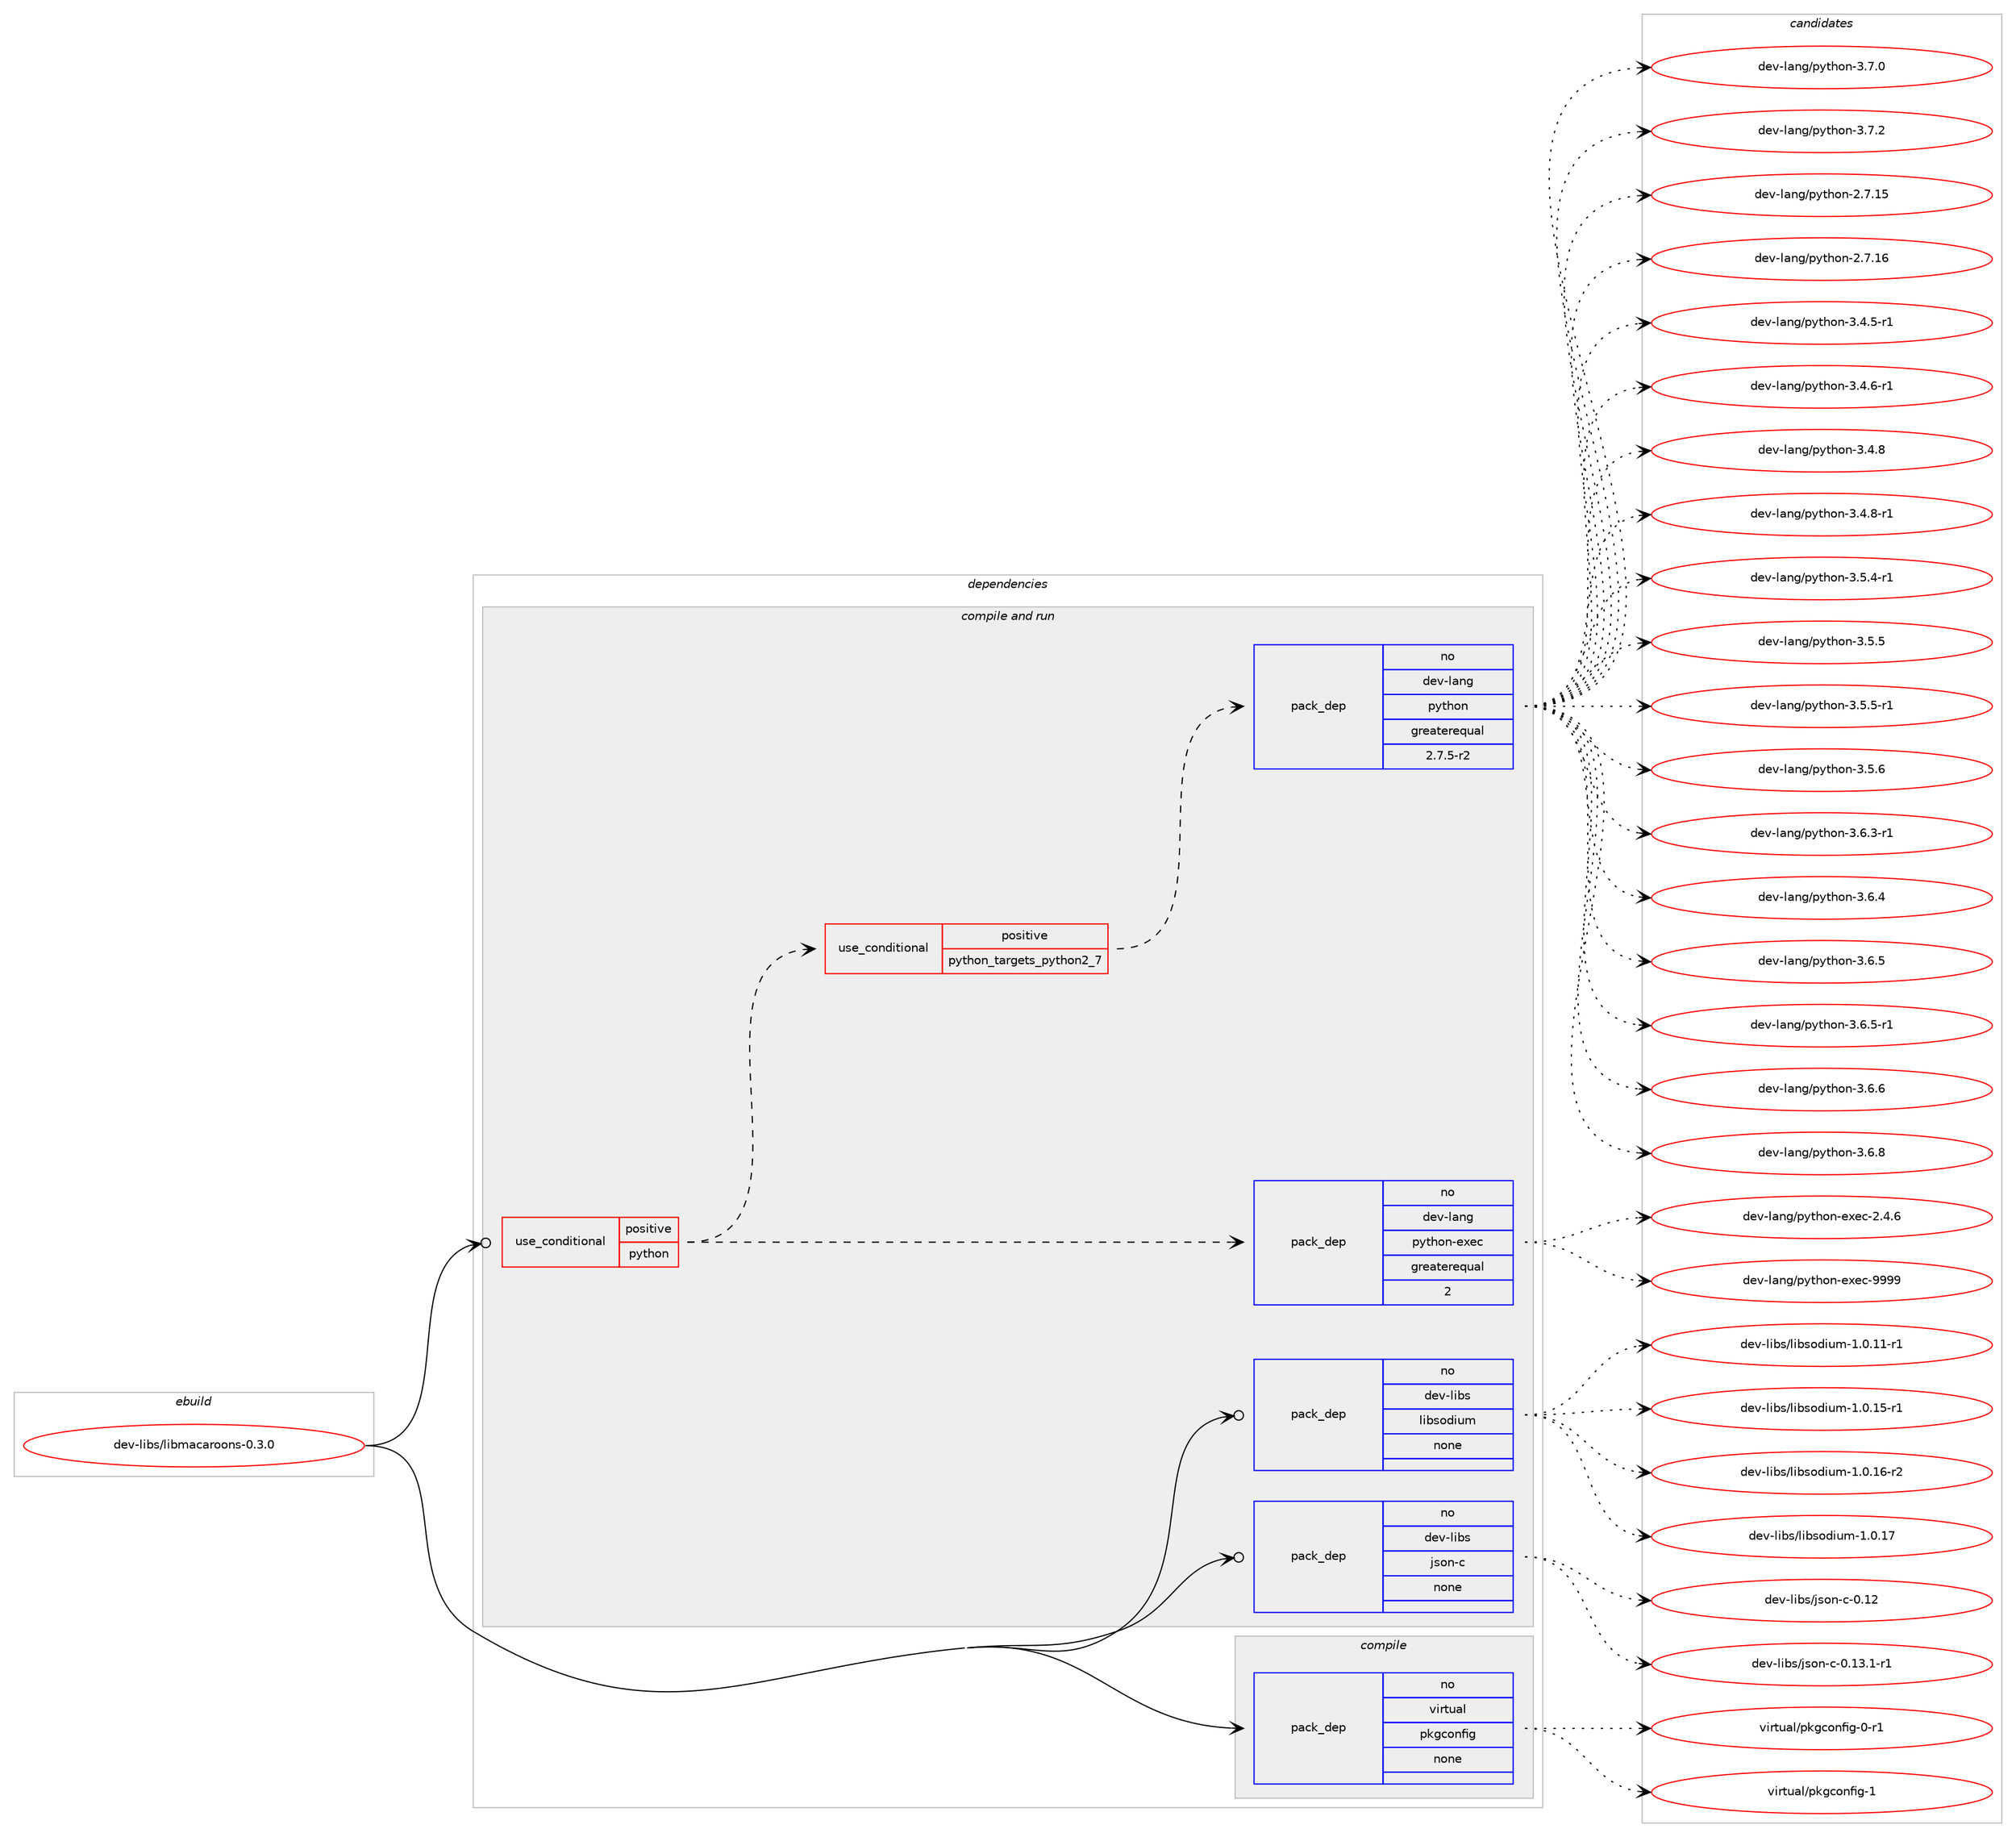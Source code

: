 digraph prolog {

# *************
# Graph options
# *************

newrank=true;
concentrate=true;
compound=true;
graph [rankdir=LR,fontname=Helvetica,fontsize=10,ranksep=1.5];#, ranksep=2.5, nodesep=0.2];
edge  [arrowhead=vee];
node  [fontname=Helvetica,fontsize=10];

# **********
# The ebuild
# **********

subgraph cluster_leftcol {
color=gray;
rank=same;
label=<<i>ebuild</i>>;
id [label="dev-libs/libmacaroons-0.3.0", color=red, width=4, href="../dev-libs/libmacaroons-0.3.0.svg"];
}

# ****************
# The dependencies
# ****************

subgraph cluster_midcol {
color=gray;
label=<<i>dependencies</i>>;
subgraph cluster_compile {
fillcolor="#eeeeee";
style=filled;
label=<<i>compile</i>>;
subgraph pack979726 {
dependency1368724 [label=<<TABLE BORDER="0" CELLBORDER="1" CELLSPACING="0" CELLPADDING="4" WIDTH="220"><TR><TD ROWSPAN="6" CELLPADDING="30">pack_dep</TD></TR><TR><TD WIDTH="110">no</TD></TR><TR><TD>virtual</TD></TR><TR><TD>pkgconfig</TD></TR><TR><TD>none</TD></TR><TR><TD></TD></TR></TABLE>>, shape=none, color=blue];
}
id:e -> dependency1368724:w [weight=20,style="solid",arrowhead="vee"];
}
subgraph cluster_compileandrun {
fillcolor="#eeeeee";
style=filled;
label=<<i>compile and run</i>>;
subgraph cond366147 {
dependency1368725 [label=<<TABLE BORDER="0" CELLBORDER="1" CELLSPACING="0" CELLPADDING="4"><TR><TD ROWSPAN="3" CELLPADDING="10">use_conditional</TD></TR><TR><TD>positive</TD></TR><TR><TD>python</TD></TR></TABLE>>, shape=none, color=red];
subgraph cond366148 {
dependency1368726 [label=<<TABLE BORDER="0" CELLBORDER="1" CELLSPACING="0" CELLPADDING="4"><TR><TD ROWSPAN="3" CELLPADDING="10">use_conditional</TD></TR><TR><TD>positive</TD></TR><TR><TD>python_targets_python2_7</TD></TR></TABLE>>, shape=none, color=red];
subgraph pack979727 {
dependency1368727 [label=<<TABLE BORDER="0" CELLBORDER="1" CELLSPACING="0" CELLPADDING="4" WIDTH="220"><TR><TD ROWSPAN="6" CELLPADDING="30">pack_dep</TD></TR><TR><TD WIDTH="110">no</TD></TR><TR><TD>dev-lang</TD></TR><TR><TD>python</TD></TR><TR><TD>greaterequal</TD></TR><TR><TD>2.7.5-r2</TD></TR></TABLE>>, shape=none, color=blue];
}
dependency1368726:e -> dependency1368727:w [weight=20,style="dashed",arrowhead="vee"];
}
dependency1368725:e -> dependency1368726:w [weight=20,style="dashed",arrowhead="vee"];
subgraph pack979728 {
dependency1368728 [label=<<TABLE BORDER="0" CELLBORDER="1" CELLSPACING="0" CELLPADDING="4" WIDTH="220"><TR><TD ROWSPAN="6" CELLPADDING="30">pack_dep</TD></TR><TR><TD WIDTH="110">no</TD></TR><TR><TD>dev-lang</TD></TR><TR><TD>python-exec</TD></TR><TR><TD>greaterequal</TD></TR><TR><TD>2</TD></TR></TABLE>>, shape=none, color=blue];
}
dependency1368725:e -> dependency1368728:w [weight=20,style="dashed",arrowhead="vee"];
}
id:e -> dependency1368725:w [weight=20,style="solid",arrowhead="odotvee"];
subgraph pack979729 {
dependency1368729 [label=<<TABLE BORDER="0" CELLBORDER="1" CELLSPACING="0" CELLPADDING="4" WIDTH="220"><TR><TD ROWSPAN="6" CELLPADDING="30">pack_dep</TD></TR><TR><TD WIDTH="110">no</TD></TR><TR><TD>dev-libs</TD></TR><TR><TD>json-c</TD></TR><TR><TD>none</TD></TR><TR><TD></TD></TR></TABLE>>, shape=none, color=blue];
}
id:e -> dependency1368729:w [weight=20,style="solid",arrowhead="odotvee"];
subgraph pack979730 {
dependency1368730 [label=<<TABLE BORDER="0" CELLBORDER="1" CELLSPACING="0" CELLPADDING="4" WIDTH="220"><TR><TD ROWSPAN="6" CELLPADDING="30">pack_dep</TD></TR><TR><TD WIDTH="110">no</TD></TR><TR><TD>dev-libs</TD></TR><TR><TD>libsodium</TD></TR><TR><TD>none</TD></TR><TR><TD></TD></TR></TABLE>>, shape=none, color=blue];
}
id:e -> dependency1368730:w [weight=20,style="solid",arrowhead="odotvee"];
}
subgraph cluster_run {
fillcolor="#eeeeee";
style=filled;
label=<<i>run</i>>;
}
}

# **************
# The candidates
# **************

subgraph cluster_choices {
rank=same;
color=gray;
label=<<i>candidates</i>>;

subgraph choice979726 {
color=black;
nodesep=1;
choice11810511411611797108471121071039911111010210510345484511449 [label="virtual/pkgconfig-0-r1", color=red, width=4,href="../virtual/pkgconfig-0-r1.svg"];
choice1181051141161179710847112107103991111101021051034549 [label="virtual/pkgconfig-1", color=red, width=4,href="../virtual/pkgconfig-1.svg"];
dependency1368724:e -> choice11810511411611797108471121071039911111010210510345484511449:w [style=dotted,weight="100"];
dependency1368724:e -> choice1181051141161179710847112107103991111101021051034549:w [style=dotted,weight="100"];
}
subgraph choice979727 {
color=black;
nodesep=1;
choice10010111845108971101034711212111610411111045504655464953 [label="dev-lang/python-2.7.15", color=red, width=4,href="../dev-lang/python-2.7.15.svg"];
choice10010111845108971101034711212111610411111045504655464954 [label="dev-lang/python-2.7.16", color=red, width=4,href="../dev-lang/python-2.7.16.svg"];
choice1001011184510897110103471121211161041111104551465246534511449 [label="dev-lang/python-3.4.5-r1", color=red, width=4,href="../dev-lang/python-3.4.5-r1.svg"];
choice1001011184510897110103471121211161041111104551465246544511449 [label="dev-lang/python-3.4.6-r1", color=red, width=4,href="../dev-lang/python-3.4.6-r1.svg"];
choice100101118451089711010347112121116104111110455146524656 [label="dev-lang/python-3.4.8", color=red, width=4,href="../dev-lang/python-3.4.8.svg"];
choice1001011184510897110103471121211161041111104551465246564511449 [label="dev-lang/python-3.4.8-r1", color=red, width=4,href="../dev-lang/python-3.4.8-r1.svg"];
choice1001011184510897110103471121211161041111104551465346524511449 [label="dev-lang/python-3.5.4-r1", color=red, width=4,href="../dev-lang/python-3.5.4-r1.svg"];
choice100101118451089711010347112121116104111110455146534653 [label="dev-lang/python-3.5.5", color=red, width=4,href="../dev-lang/python-3.5.5.svg"];
choice1001011184510897110103471121211161041111104551465346534511449 [label="dev-lang/python-3.5.5-r1", color=red, width=4,href="../dev-lang/python-3.5.5-r1.svg"];
choice100101118451089711010347112121116104111110455146534654 [label="dev-lang/python-3.5.6", color=red, width=4,href="../dev-lang/python-3.5.6.svg"];
choice1001011184510897110103471121211161041111104551465446514511449 [label="dev-lang/python-3.6.3-r1", color=red, width=4,href="../dev-lang/python-3.6.3-r1.svg"];
choice100101118451089711010347112121116104111110455146544652 [label="dev-lang/python-3.6.4", color=red, width=4,href="../dev-lang/python-3.6.4.svg"];
choice100101118451089711010347112121116104111110455146544653 [label="dev-lang/python-3.6.5", color=red, width=4,href="../dev-lang/python-3.6.5.svg"];
choice1001011184510897110103471121211161041111104551465446534511449 [label="dev-lang/python-3.6.5-r1", color=red, width=4,href="../dev-lang/python-3.6.5-r1.svg"];
choice100101118451089711010347112121116104111110455146544654 [label="dev-lang/python-3.6.6", color=red, width=4,href="../dev-lang/python-3.6.6.svg"];
choice100101118451089711010347112121116104111110455146544656 [label="dev-lang/python-3.6.8", color=red, width=4,href="../dev-lang/python-3.6.8.svg"];
choice100101118451089711010347112121116104111110455146554648 [label="dev-lang/python-3.7.0", color=red, width=4,href="../dev-lang/python-3.7.0.svg"];
choice100101118451089711010347112121116104111110455146554650 [label="dev-lang/python-3.7.2", color=red, width=4,href="../dev-lang/python-3.7.2.svg"];
dependency1368727:e -> choice10010111845108971101034711212111610411111045504655464953:w [style=dotted,weight="100"];
dependency1368727:e -> choice10010111845108971101034711212111610411111045504655464954:w [style=dotted,weight="100"];
dependency1368727:e -> choice1001011184510897110103471121211161041111104551465246534511449:w [style=dotted,weight="100"];
dependency1368727:e -> choice1001011184510897110103471121211161041111104551465246544511449:w [style=dotted,weight="100"];
dependency1368727:e -> choice100101118451089711010347112121116104111110455146524656:w [style=dotted,weight="100"];
dependency1368727:e -> choice1001011184510897110103471121211161041111104551465246564511449:w [style=dotted,weight="100"];
dependency1368727:e -> choice1001011184510897110103471121211161041111104551465346524511449:w [style=dotted,weight="100"];
dependency1368727:e -> choice100101118451089711010347112121116104111110455146534653:w [style=dotted,weight="100"];
dependency1368727:e -> choice1001011184510897110103471121211161041111104551465346534511449:w [style=dotted,weight="100"];
dependency1368727:e -> choice100101118451089711010347112121116104111110455146534654:w [style=dotted,weight="100"];
dependency1368727:e -> choice1001011184510897110103471121211161041111104551465446514511449:w [style=dotted,weight="100"];
dependency1368727:e -> choice100101118451089711010347112121116104111110455146544652:w [style=dotted,weight="100"];
dependency1368727:e -> choice100101118451089711010347112121116104111110455146544653:w [style=dotted,weight="100"];
dependency1368727:e -> choice1001011184510897110103471121211161041111104551465446534511449:w [style=dotted,weight="100"];
dependency1368727:e -> choice100101118451089711010347112121116104111110455146544654:w [style=dotted,weight="100"];
dependency1368727:e -> choice100101118451089711010347112121116104111110455146544656:w [style=dotted,weight="100"];
dependency1368727:e -> choice100101118451089711010347112121116104111110455146554648:w [style=dotted,weight="100"];
dependency1368727:e -> choice100101118451089711010347112121116104111110455146554650:w [style=dotted,weight="100"];
}
subgraph choice979728 {
color=black;
nodesep=1;
choice1001011184510897110103471121211161041111104510112010199455046524654 [label="dev-lang/python-exec-2.4.6", color=red, width=4,href="../dev-lang/python-exec-2.4.6.svg"];
choice10010111845108971101034711212111610411111045101120101994557575757 [label="dev-lang/python-exec-9999", color=red, width=4,href="../dev-lang/python-exec-9999.svg"];
dependency1368728:e -> choice1001011184510897110103471121211161041111104510112010199455046524654:w [style=dotted,weight="100"];
dependency1368728:e -> choice10010111845108971101034711212111610411111045101120101994557575757:w [style=dotted,weight="100"];
}
subgraph choice979729 {
color=black;
nodesep=1;
choice10010111845108105981154710611511111045994548464950 [label="dev-libs/json-c-0.12", color=red, width=4,href="../dev-libs/json-c-0.12.svg"];
choice1001011184510810598115471061151111104599454846495146494511449 [label="dev-libs/json-c-0.13.1-r1", color=red, width=4,href="../dev-libs/json-c-0.13.1-r1.svg"];
dependency1368729:e -> choice10010111845108105981154710611511111045994548464950:w [style=dotted,weight="100"];
dependency1368729:e -> choice1001011184510810598115471061151111104599454846495146494511449:w [style=dotted,weight="100"];
}
subgraph choice979730 {
color=black;
nodesep=1;
choice10010111845108105981154710810598115111100105117109454946484649494511449 [label="dev-libs/libsodium-1.0.11-r1", color=red, width=4,href="../dev-libs/libsodium-1.0.11-r1.svg"];
choice10010111845108105981154710810598115111100105117109454946484649534511449 [label="dev-libs/libsodium-1.0.15-r1", color=red, width=4,href="../dev-libs/libsodium-1.0.15-r1.svg"];
choice10010111845108105981154710810598115111100105117109454946484649544511450 [label="dev-libs/libsodium-1.0.16-r2", color=red, width=4,href="../dev-libs/libsodium-1.0.16-r2.svg"];
choice1001011184510810598115471081059811511110010511710945494648464955 [label="dev-libs/libsodium-1.0.17", color=red, width=4,href="../dev-libs/libsodium-1.0.17.svg"];
dependency1368730:e -> choice10010111845108105981154710810598115111100105117109454946484649494511449:w [style=dotted,weight="100"];
dependency1368730:e -> choice10010111845108105981154710810598115111100105117109454946484649534511449:w [style=dotted,weight="100"];
dependency1368730:e -> choice10010111845108105981154710810598115111100105117109454946484649544511450:w [style=dotted,weight="100"];
dependency1368730:e -> choice1001011184510810598115471081059811511110010511710945494648464955:w [style=dotted,weight="100"];
}
}

}
